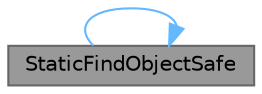 digraph "StaticFindObjectSafe"
{
 // INTERACTIVE_SVG=YES
 // LATEX_PDF_SIZE
  bgcolor="transparent";
  edge [fontname=Helvetica,fontsize=10,labelfontname=Helvetica,labelfontsize=10];
  node [fontname=Helvetica,fontsize=10,shape=box,height=0.2,width=0.4];
  rankdir="LR";
  Node1 [id="Node000001",label="StaticFindObjectSafe",height=0.2,width=0.4,color="gray40", fillcolor="grey60", style="filled", fontcolor="black",tooltip="Internal version of StaticFindObject that will not assert on GIsSavingPackage or IsGarbageCollectingA..."];
  Node1 -> Node1 [id="edge1_Node000001_Node000001",color="steelblue1",style="solid",tooltip=" "];
}
